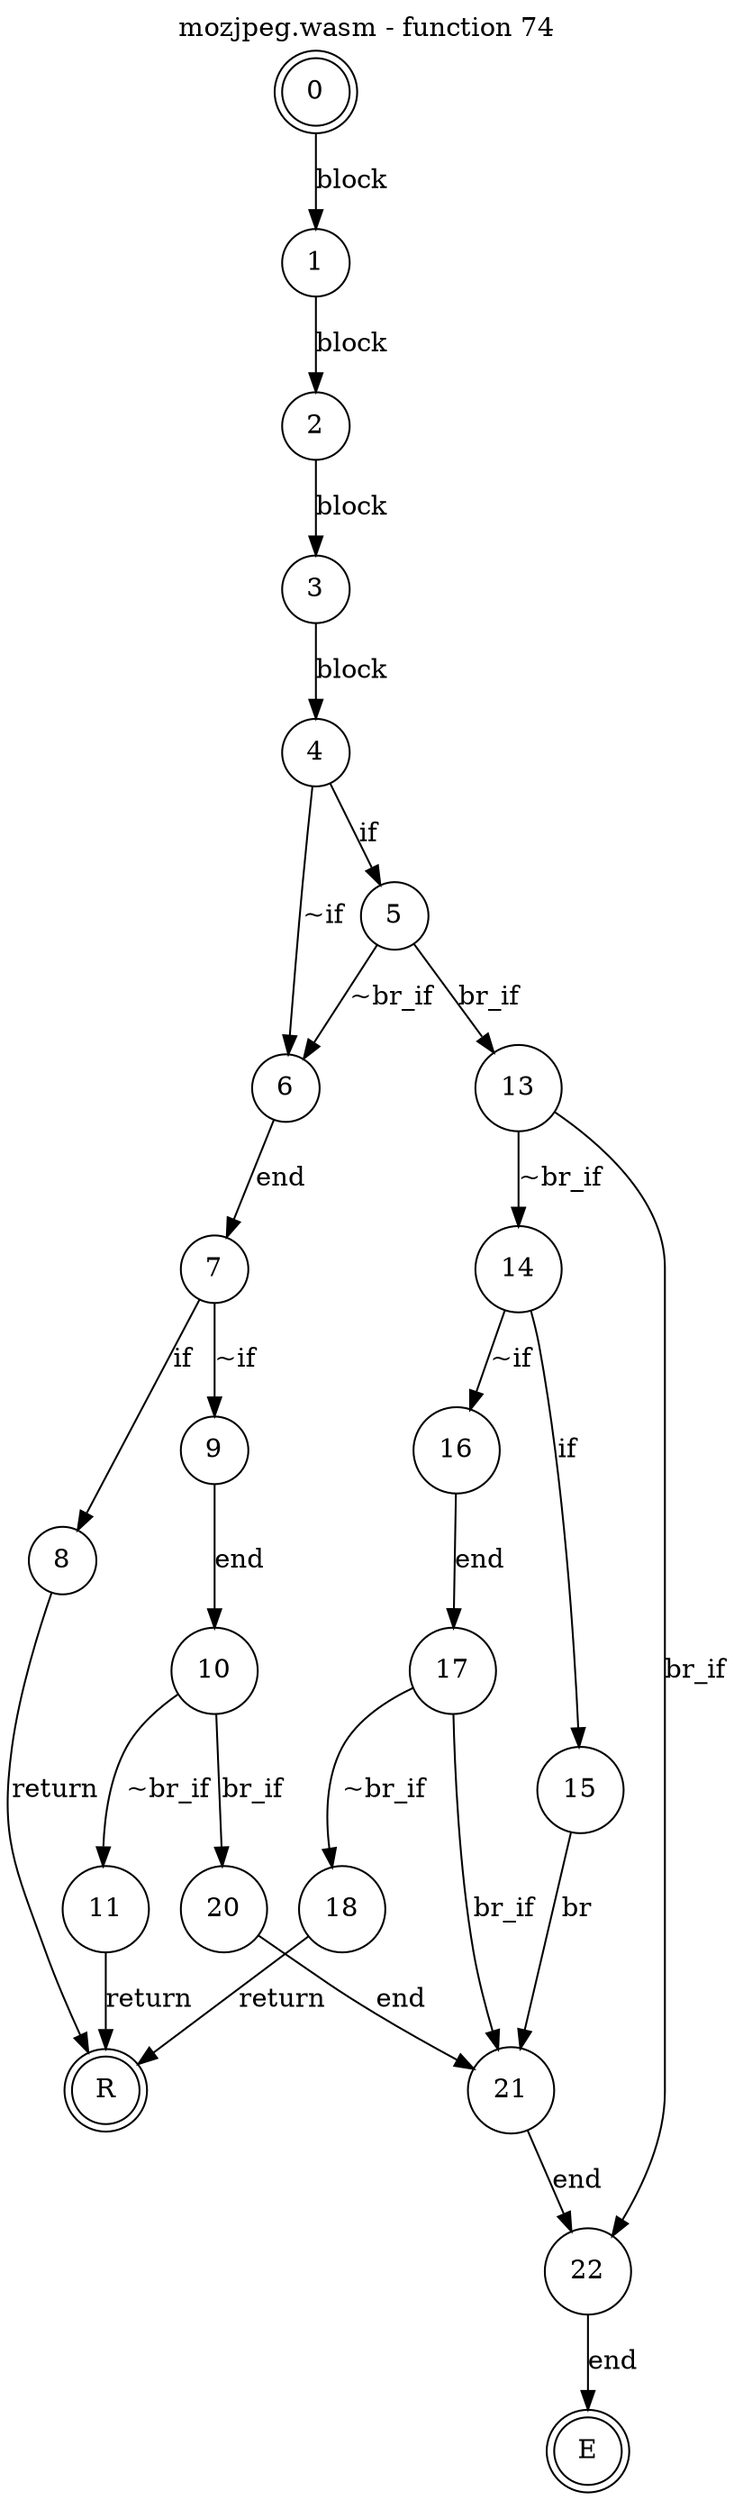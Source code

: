 digraph finite_state_machine {
    label = "mozjpeg.wasm - function 74"
    labelloc =  t
    labelfontsize = 16
    labelfontcolor = black
    labelfontname = "Helvetica"
    node [shape = doublecircle]; 0 E R ;
    node [shape = circle];
    0 -> 1[label="block"];
    1 -> 2[label="block"];
    2 -> 3[label="block"];
    3 -> 4[label="block"];
    4 -> 5[label="if"];
    4 -> 6[label="~if"];
    5 -> 6[label="~br_if"];
    5 -> 13[label="br_if"];
    6 -> 7[label="end"];
    7 -> 8[label="if"];
    7 -> 9[label="~if"];
    8 -> R[label="return"];
    9 -> 10[label="end"];
    10 -> 11[label="~br_if"];
    10 -> 20[label="br_if"];
    11 -> R[label="return"];
    13 -> 14[label="~br_if"];
    13 -> 22[label="br_if"];
    14 -> 15[label="if"];
    14 -> 16[label="~if"];
    15 -> 21[label="br"];
    16 -> 17[label="end"];
    17 -> 18[label="~br_if"];
    17 -> 21[label="br_if"];
    18 -> R[label="return"];
    20 -> 21[label="end"];
    21 -> 22[label="end"];
    22 -> E[label="end"];
}
